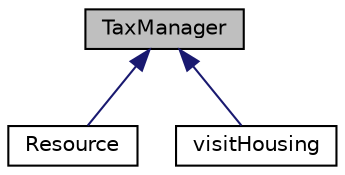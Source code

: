 digraph "TaxManager"
{
 // LATEX_PDF_SIZE
  edge [fontname="Helvetica",fontsize="10",labelfontname="Helvetica",labelfontsize="10"];
  node [fontname="Helvetica",fontsize="10",shape=record];
  Node1 [label="TaxManager",height=0.2,width=0.4,color="black", fillcolor="grey75", style="filled", fontcolor="black",tooltip="Manages the taxation system and financial distribution within the city."];
  Node1 -> Node2 [dir="back",color="midnightblue",fontsize="10",style="solid",fontname="Helvetica"];
  Node2 [label="Resource",height=0.2,width=0.4,color="black", fillcolor="white", style="filled",URL="$classResource.html",tooltip="Abstract base class for all types of resources."];
  Node1 -> Node3 [dir="back",color="midnightblue",fontsize="10",style="solid",fontname="Helvetica"];
  Node3 [label="visitHousing",height=0.2,width=0.4,color="black", fillcolor="white", style="filled",URL="$classvisitHousing.html",tooltip="Visitor class for handling tax-related operations on housing structures."];
}
